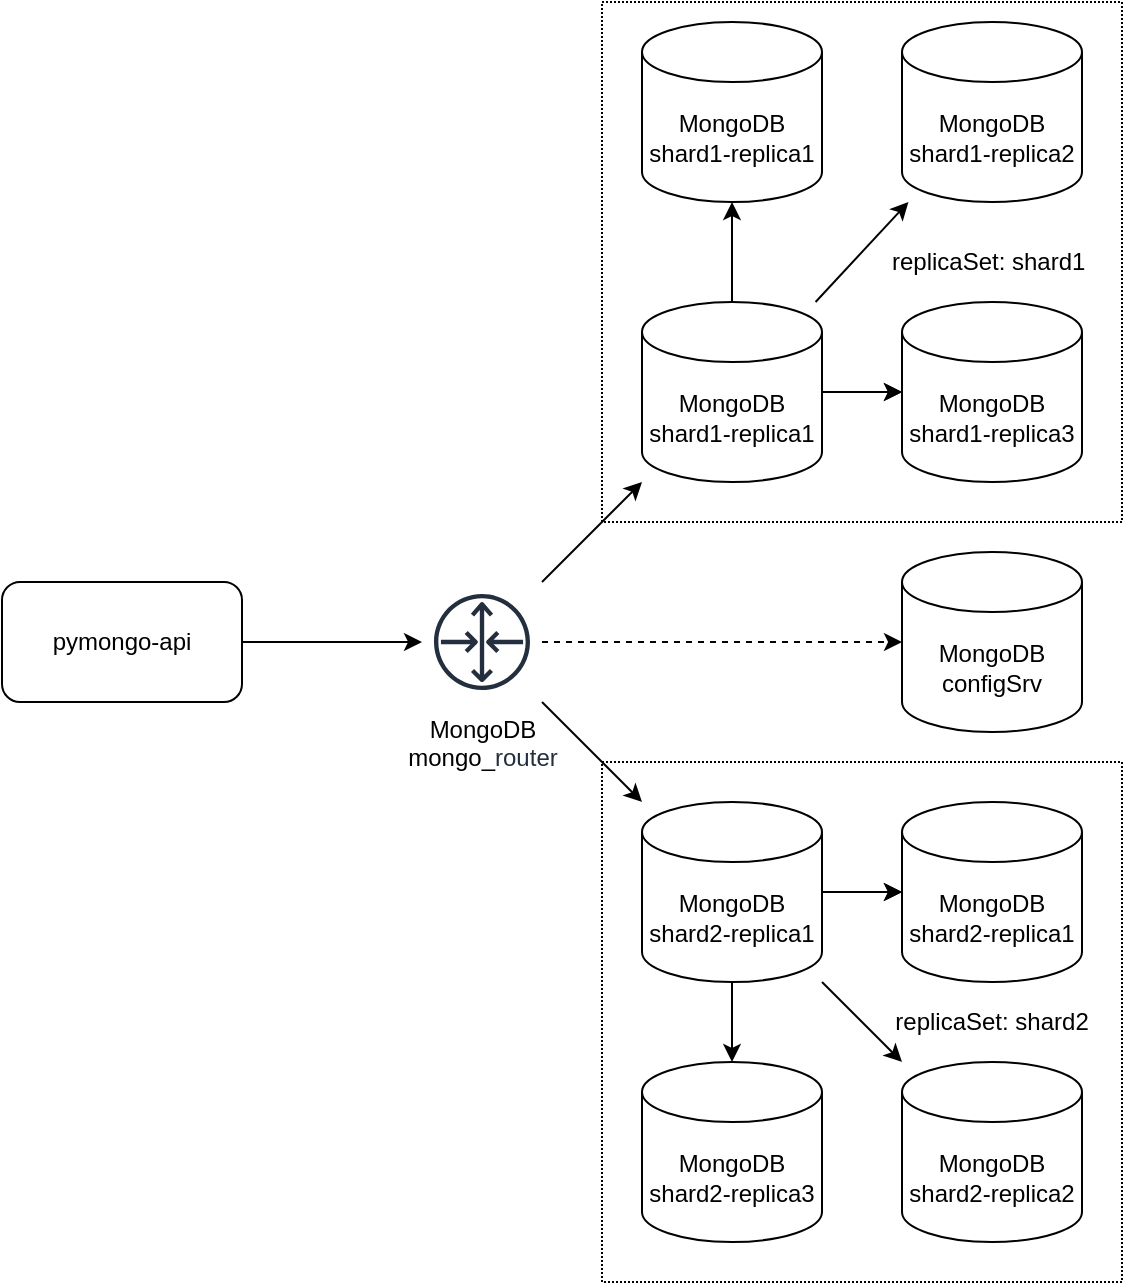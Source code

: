 <mxfile version="24.7.8">
  <diagram name="Page-1" id="-H_mtQnk-PTXWXPvYvuk">
    <mxGraphModel dx="984" dy="670" grid="1" gridSize="10" guides="1" tooltips="1" connect="1" arrows="1" fold="1" page="1" pageScale="1" pageWidth="1169" pageHeight="827" math="0" shadow="0">
      <root>
        <mxCell id="0" />
        <mxCell id="1" parent="0" />
        <mxCell id="djKfjqGIl_k13WJXDvjV-12" value="&amp;nbsp; &amp;nbsp; &amp;nbsp; &amp;nbsp; &amp;nbsp; &amp;nbsp; &amp;nbsp; &amp;nbsp; &amp;nbsp; &amp;nbsp; &amp;nbsp; &amp;nbsp; &amp;nbsp; &amp;nbsp; &amp;nbsp; &amp;nbsp; &amp;nbsp; &amp;nbsp; &amp;nbsp; &amp;nbsp;replicaSet: shard2" style="whiteSpace=wrap;html=1;aspect=fixed;fillColor=none;dashed=1;dashPattern=1 1;" vertex="1" parent="1">
          <mxGeometry x="660" y="380" width="260" height="260" as="geometry" />
        </mxCell>
        <mxCell id="djKfjqGIl_k13WJXDvjV-11" value="&amp;nbsp; &amp;nbsp; &amp;nbsp; &amp;nbsp; &amp;nbsp; &amp;nbsp; &amp;nbsp; &amp;nbsp; &amp;nbsp; &amp;nbsp; &amp;nbsp; &amp;nbsp; &amp;nbsp; &amp;nbsp; &amp;nbsp; &amp;nbsp; &amp;nbsp; &amp;nbsp; &amp;nbsp; replicaSet: shard1" style="whiteSpace=wrap;html=1;aspect=fixed;fillColor=none;dashed=1;dashPattern=1 1;" vertex="1" parent="1">
          <mxGeometry x="660" width="260" height="260" as="geometry" />
        </mxCell>
        <mxCell id="djKfjqGIl_k13WJXDvjV-14" value="" style="edgeStyle=orthogonalEdgeStyle;rounded=0;orthogonalLoop=1;jettySize=auto;html=1;" edge="1" parent="1" source="zA23MoTUsTF4_91t8viU-2" target="djKfjqGIl_k13WJXDvjV-13">
          <mxGeometry relative="1" as="geometry" />
        </mxCell>
        <mxCell id="djKfjqGIl_k13WJXDvjV-16" value="" style="rounded=0;orthogonalLoop=1;jettySize=auto;html=1;" edge="1" parent="1" source="zA23MoTUsTF4_91t8viU-2" target="djKfjqGIl_k13WJXDvjV-15">
          <mxGeometry relative="1" as="geometry" />
        </mxCell>
        <mxCell id="djKfjqGIl_k13WJXDvjV-18" value="" style="edgeStyle=orthogonalEdgeStyle;rounded=0;orthogonalLoop=1;jettySize=auto;html=1;" edge="1" parent="1" source="zA23MoTUsTF4_91t8viU-2" target="djKfjqGIl_k13WJXDvjV-17">
          <mxGeometry relative="1" as="geometry" />
        </mxCell>
        <mxCell id="zA23MoTUsTF4_91t8viU-2" value="MongoDB&lt;br&gt;shard1-replica1" style="shape=cylinder3;whiteSpace=wrap;html=1;boundedLbl=1;backgroundOutline=1;size=15;" parent="1" vertex="1">
          <mxGeometry x="680" y="150" width="90" height="90" as="geometry" />
        </mxCell>
        <mxCell id="zA23MoTUsTF4_91t8viU-3" value="pymongo-api" style="rounded=1;whiteSpace=wrap;html=1;" parent="1" vertex="1">
          <mxGeometry x="360" y="290" width="120" height="60" as="geometry" />
        </mxCell>
        <mxCell id="zA23MoTUsTF4_91t8viU-4" style="edgeStyle=orthogonalEdgeStyle;rounded=0;orthogonalLoop=1;jettySize=auto;html=1;exitX=1;exitY=0.5;exitDx=0;exitDy=0;" parent="1" source="zA23MoTUsTF4_91t8viU-3" target="djKfjqGIl_k13WJXDvjV-2" edge="1">
          <mxGeometry relative="1" as="geometry" />
        </mxCell>
        <mxCell id="djKfjqGIl_k13WJXDvjV-5" value="" style="rounded=0;orthogonalLoop=1;jettySize=auto;html=1;" edge="1" parent="1" source="djKfjqGIl_k13WJXDvjV-2" target="zA23MoTUsTF4_91t8viU-2">
          <mxGeometry relative="1" as="geometry">
            <mxPoint x="600" y="210" as="targetPoint" />
          </mxGeometry>
        </mxCell>
        <mxCell id="djKfjqGIl_k13WJXDvjV-7" value="" style="rounded=0;orthogonalLoop=1;jettySize=auto;html=1;" edge="1" parent="1" source="djKfjqGIl_k13WJXDvjV-2" target="djKfjqGIl_k13WJXDvjV-3">
          <mxGeometry relative="1" as="geometry">
            <mxPoint x="600" y="430" as="targetPoint" />
          </mxGeometry>
        </mxCell>
        <mxCell id="djKfjqGIl_k13WJXDvjV-10" value="" style="edgeStyle=orthogonalEdgeStyle;rounded=0;orthogonalLoop=1;jettySize=auto;html=1;dashed=1;" edge="1" parent="1" source="djKfjqGIl_k13WJXDvjV-2" target="djKfjqGIl_k13WJXDvjV-8">
          <mxGeometry relative="1" as="geometry">
            <mxPoint x="680" y="320" as="targetPoint" />
          </mxGeometry>
        </mxCell>
        <mxCell id="djKfjqGIl_k13WJXDvjV-2" value="&lt;span style=&quot;color: rgb(0, 0, 0); text-wrap: wrap;&quot;&gt;MongoDB&lt;/span&gt;&lt;br style=&quot;color: rgb(0, 0, 0); text-wrap: wrap;&quot;&gt;&lt;span style=&quot;color: rgb(0, 0, 0); text-wrap: wrap;&quot;&gt;mongo_&lt;/span&gt;router" style="sketch=0;outlineConnect=0;fontColor=#232F3E;gradientColor=none;strokeColor=#232F3E;fillColor=#ffffff;dashed=0;verticalLabelPosition=bottom;verticalAlign=top;align=center;html=1;fontSize=12;fontStyle=0;aspect=fixed;shape=mxgraph.aws4.resourceIcon;resIcon=mxgraph.aws4.router;" vertex="1" parent="1">
          <mxGeometry x="570" y="290" width="60" height="60" as="geometry" />
        </mxCell>
        <mxCell id="djKfjqGIl_k13WJXDvjV-21" value="" style="edgeStyle=orthogonalEdgeStyle;rounded=0;orthogonalLoop=1;jettySize=auto;html=1;" edge="1" parent="1" source="djKfjqGIl_k13WJXDvjV-3" target="djKfjqGIl_k13WJXDvjV-20">
          <mxGeometry relative="1" as="geometry" />
        </mxCell>
        <mxCell id="djKfjqGIl_k13WJXDvjV-22" value="" style="edgeStyle=orthogonalEdgeStyle;rounded=0;orthogonalLoop=1;jettySize=auto;html=1;" edge="1" parent="1" source="djKfjqGIl_k13WJXDvjV-3" target="djKfjqGIl_k13WJXDvjV-20">
          <mxGeometry relative="1" as="geometry" />
        </mxCell>
        <mxCell id="djKfjqGIl_k13WJXDvjV-27" value="" style="edgeStyle=orthogonalEdgeStyle;rounded=0;orthogonalLoop=1;jettySize=auto;html=1;" edge="1" parent="1" source="djKfjqGIl_k13WJXDvjV-3" target="djKfjqGIl_k13WJXDvjV-26">
          <mxGeometry relative="1" as="geometry" />
        </mxCell>
        <mxCell id="djKfjqGIl_k13WJXDvjV-29" value="" style="rounded=0;orthogonalLoop=1;jettySize=auto;html=1;" edge="1" parent="1" source="djKfjqGIl_k13WJXDvjV-3" target="djKfjqGIl_k13WJXDvjV-23">
          <mxGeometry relative="1" as="geometry">
            <mxPoint x="990" y="465" as="targetPoint" />
          </mxGeometry>
        </mxCell>
        <mxCell id="djKfjqGIl_k13WJXDvjV-3" value="MongoDB&lt;br&gt;shard2-replica1" style="shape=cylinder3;whiteSpace=wrap;html=1;boundedLbl=1;backgroundOutline=1;size=15;" vertex="1" parent="1">
          <mxGeometry x="680" y="400" width="90" height="90" as="geometry" />
        </mxCell>
        <mxCell id="djKfjqGIl_k13WJXDvjV-8" value="MongoDB&lt;br&gt;configSrv" style="shape=cylinder3;whiteSpace=wrap;html=1;boundedLbl=1;backgroundOutline=1;size=15;" vertex="1" parent="1">
          <mxGeometry x="810" y="275" width="90" height="90" as="geometry" />
        </mxCell>
        <mxCell id="djKfjqGIl_k13WJXDvjV-13" value="MongoDB&lt;br&gt;shard1-replica1" style="shape=cylinder3;whiteSpace=wrap;html=1;boundedLbl=1;backgroundOutline=1;size=15;" vertex="1" parent="1">
          <mxGeometry x="680" y="10" width="90" height="90" as="geometry" />
        </mxCell>
        <mxCell id="djKfjqGIl_k13WJXDvjV-15" value="MongoDB&lt;br&gt;shard1-replica2" style="shape=cylinder3;whiteSpace=wrap;html=1;boundedLbl=1;backgroundOutline=1;size=15;" vertex="1" parent="1">
          <mxGeometry x="810" y="10" width="90" height="90" as="geometry" />
        </mxCell>
        <mxCell id="djKfjqGIl_k13WJXDvjV-19" value="" style="edgeStyle=orthogonalEdgeStyle;rounded=0;orthogonalLoop=1;jettySize=auto;html=1;curved=1;" edge="1" parent="1" source="zA23MoTUsTF4_91t8viU-2" target="djKfjqGIl_k13WJXDvjV-17">
          <mxGeometry relative="1" as="geometry">
            <mxPoint x="770" y="195" as="sourcePoint" />
            <mxPoint x="855" y="100" as="targetPoint" />
          </mxGeometry>
        </mxCell>
        <mxCell id="djKfjqGIl_k13WJXDvjV-17" value="MongoDB&lt;br&gt;shard1-replica3" style="shape=cylinder3;whiteSpace=wrap;html=1;boundedLbl=1;backgroundOutline=1;size=15;" vertex="1" parent="1">
          <mxGeometry x="810" y="150" width="90" height="90" as="geometry" />
        </mxCell>
        <mxCell id="djKfjqGIl_k13WJXDvjV-20" value="MongoDB&lt;br&gt;shard2-replica1" style="shape=cylinder3;whiteSpace=wrap;html=1;boundedLbl=1;backgroundOutline=1;size=15;" vertex="1" parent="1">
          <mxGeometry x="810" y="400" width="90" height="90" as="geometry" />
        </mxCell>
        <mxCell id="djKfjqGIl_k13WJXDvjV-23" value="MongoDB&lt;br&gt;shard2-replica2" style="shape=cylinder3;whiteSpace=wrap;html=1;boundedLbl=1;backgroundOutline=1;size=15;" vertex="1" parent="1">
          <mxGeometry x="810" y="530" width="90" height="90" as="geometry" />
        </mxCell>
        <mxCell id="djKfjqGIl_k13WJXDvjV-26" value="MongoDB&lt;br&gt;shard2-replica3" style="shape=cylinder3;whiteSpace=wrap;html=1;boundedLbl=1;backgroundOutline=1;size=15;" vertex="1" parent="1">
          <mxGeometry x="680" y="530" width="90" height="90" as="geometry" />
        </mxCell>
      </root>
    </mxGraphModel>
  </diagram>
</mxfile>

